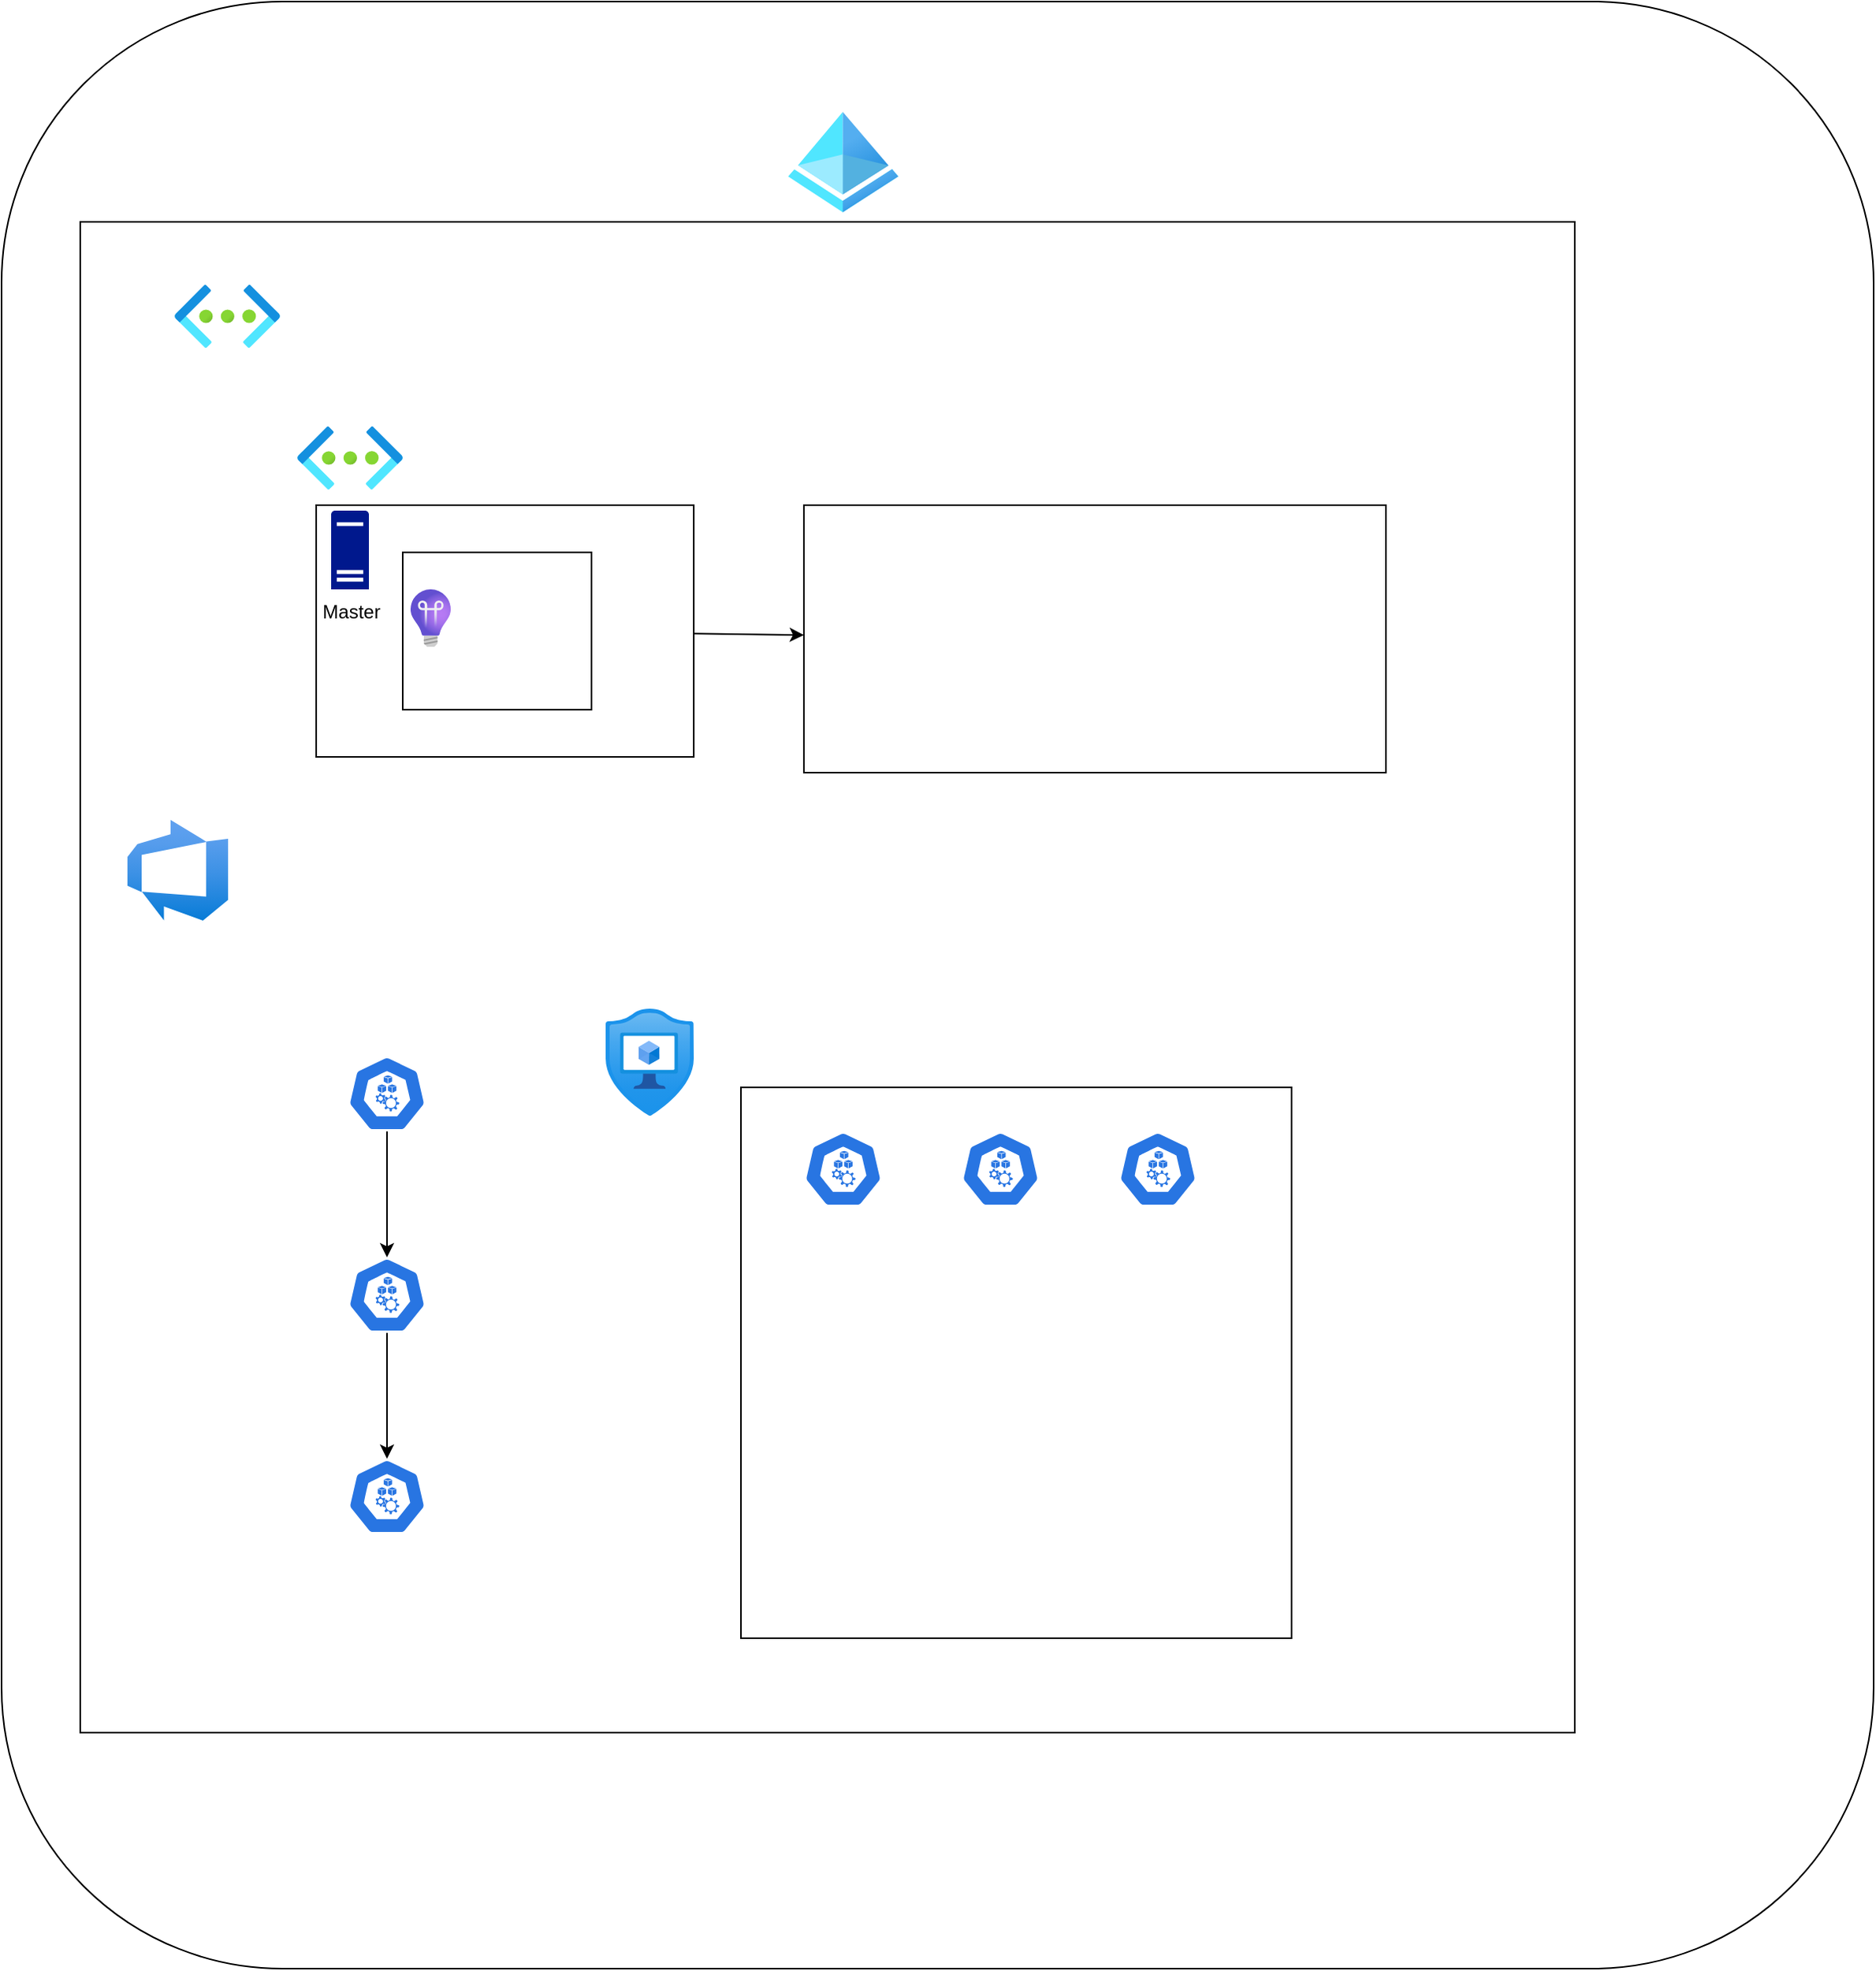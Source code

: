 <mxfile>
    <diagram id="VLPpwxPRVC2fZ2DQ4m8H" name="Page-1">
        <mxGraphModel dx="1514" dy="1117" grid="1" gridSize="10" guides="1" tooltips="1" connect="1" arrows="1" fold="1" page="1" pageScale="1" pageWidth="850" pageHeight="1100" math="0" shadow="0">
            <root>
                <mxCell id="0"/>
                <mxCell id="1" parent="0"/>
                <mxCell id="4" value="" style="rounded=1;whiteSpace=wrap;html=1;" parent="1" vertex="1">
                    <mxGeometry x="170" y="460" width="1190" height="1250" as="geometry"/>
                </mxCell>
                <mxCell id="6" value="" style="whiteSpace=wrap;html=1;" vertex="1" parent="1">
                    <mxGeometry x="220" y="600" width="950" height="960" as="geometry"/>
                </mxCell>
                <mxCell id="13" value="" style="edgeStyle=none;html=1;" edge="1" parent="1" source="7" target="11">
                    <mxGeometry relative="1" as="geometry"/>
                </mxCell>
                <mxCell id="7" value="" style="rounded=0;whiteSpace=wrap;html=1;" vertex="1" parent="1">
                    <mxGeometry x="370" y="780" width="240" height="160" as="geometry"/>
                </mxCell>
                <mxCell id="9" value="" style="rounded=0;whiteSpace=wrap;html=1;" vertex="1" parent="1">
                    <mxGeometry x="425" y="810" width="120" height="100" as="geometry"/>
                </mxCell>
                <mxCell id="11" value="" style="rounded=0;whiteSpace=wrap;html=1;" vertex="1" parent="1">
                    <mxGeometry x="680" y="780" width="370" height="170" as="geometry"/>
                </mxCell>
                <mxCell id="14" value="" style="aspect=fixed;html=1;points=[];align=center;image;fontSize=12;image=img/lib/azure2/networking/Virtual_Networks.svg;" vertex="1" parent="1">
                    <mxGeometry x="280" y="640" width="67" height="40" as="geometry"/>
                </mxCell>
                <mxCell id="15" value="" style="aspect=fixed;html=1;points=[];align=center;image;fontSize=12;image=img/lib/azure2/networking/Virtual_Networks.svg;" vertex="1" parent="1">
                    <mxGeometry x="358" y="730" width="67" height="40" as="geometry"/>
                </mxCell>
                <mxCell id="16" value="" style="aspect=fixed;html=1;points=[];align=center;image;fontSize=12;image=img/lib/azure2/devops/Azure_DevOps.svg;" vertex="1" parent="1">
                    <mxGeometry x="250" y="980" width="64" height="64" as="geometry"/>
                </mxCell>
                <mxCell id="17" value="" style="aspect=fixed;html=1;points=[];align=center;image;fontSize=12;image=img/lib/azure2/devops/Application_Insights.svg;" vertex="1" parent="1">
                    <mxGeometry x="430" y="833.5" width="25.49" height="36.5" as="geometry"/>
                </mxCell>
                <mxCell id="18" value="" style="aspect=fixed;html=1;points=[];align=center;image;fontSize=12;image=img/lib/azure2/security/Application_Security_Groups.svg;" vertex="1" parent="1">
                    <mxGeometry x="554" y="1100" width="56.0" height="68" as="geometry"/>
                </mxCell>
                <mxCell id="19" value="" style="aspect=fixed;html=1;points=[];align=center;image;fontSize=12;image=img/lib/azure2/identity/Azure_Active_Directory.svg;" vertex="1" parent="1">
                    <mxGeometry x="670" y="530" width="70" height="64" as="geometry"/>
                </mxCell>
                <mxCell id="23" value="" style="edgeStyle=none;html=1;" edge="1" parent="1" source="20" target="22">
                    <mxGeometry relative="1" as="geometry"/>
                </mxCell>
                <mxCell id="20" value="" style="sketch=0;html=1;dashed=0;whitespace=wrap;fillColor=#2875E2;strokeColor=#ffffff;points=[[0.005,0.63,0],[0.1,0.2,0],[0.9,0.2,0],[0.5,0,0],[0.995,0.63,0],[0.72,0.99,0],[0.5,1,0],[0.28,0.99,0]];shape=mxgraph.kubernetes.icon;prIcon=node" vertex="1" parent="1">
                    <mxGeometry x="390" y="1130" width="50" height="48" as="geometry"/>
                </mxCell>
                <mxCell id="21" value="Master" style="aspect=fixed;pointerEvents=1;shadow=0;dashed=0;html=1;strokeColor=none;labelPosition=center;verticalLabelPosition=bottom;verticalAlign=top;align=center;fillColor=#00188D;shape=mxgraph.mscae.enterprise.server_generic" vertex="1" parent="1">
                    <mxGeometry x="379.5" y="783.5" width="24" height="50" as="geometry"/>
                </mxCell>
                <mxCell id="25" value="" style="edgeStyle=none;html=1;" edge="1" parent="1" source="22" target="24">
                    <mxGeometry relative="1" as="geometry"/>
                </mxCell>
                <mxCell id="22" value="" style="sketch=0;html=1;dashed=0;whitespace=wrap;fillColor=#2875E2;strokeColor=#ffffff;points=[[0.005,0.63,0],[0.1,0.2,0],[0.9,0.2,0],[0.5,0,0],[0.995,0.63,0],[0.72,0.99,0],[0.5,1,0],[0.28,0.99,0]];shape=mxgraph.kubernetes.icon;prIcon=node" vertex="1" parent="1">
                    <mxGeometry x="390" y="1258" width="50" height="48" as="geometry"/>
                </mxCell>
                <mxCell id="24" value="" style="sketch=0;html=1;dashed=0;whitespace=wrap;fillColor=#2875E2;strokeColor=#ffffff;points=[[0.005,0.63,0],[0.1,0.2,0],[0.9,0.2,0],[0.5,0,0],[0.995,0.63,0],[0.72,0.99,0],[0.5,1,0],[0.28,0.99,0]];shape=mxgraph.kubernetes.icon;prIcon=node" vertex="1" parent="1">
                    <mxGeometry x="390" y="1386" width="50" height="48" as="geometry"/>
                </mxCell>
                <mxCell id="29" value="" style="whiteSpace=wrap;html=1;aspect=fixed;" vertex="1" parent="1">
                    <mxGeometry x="640" y="1150" width="350" height="350" as="geometry"/>
                </mxCell>
                <mxCell id="30" value="" style="sketch=0;html=1;dashed=0;whitespace=wrap;fillColor=#2875E2;strokeColor=#ffffff;points=[[0.005,0.63,0],[0.1,0.2,0],[0.9,0.2,0],[0.5,0,0],[0.995,0.63,0],[0.72,0.99,0],[0.5,1,0],[0.28,0.99,0]];shape=mxgraph.kubernetes.icon;prIcon=node" vertex="1" parent="1">
                    <mxGeometry x="680" y="1178" width="50" height="48" as="geometry"/>
                </mxCell>
                <mxCell id="31" value="" style="sketch=0;html=1;dashed=0;whitespace=wrap;fillColor=#2875E2;strokeColor=#ffffff;points=[[0.005,0.63,0],[0.1,0.2,0],[0.9,0.2,0],[0.5,0,0],[0.995,0.63,0],[0.72,0.99,0],[0.5,1,0],[0.28,0.99,0]];shape=mxgraph.kubernetes.icon;prIcon=node" vertex="1" parent="1">
                    <mxGeometry x="780" y="1178" width="50" height="48" as="geometry"/>
                </mxCell>
                <mxCell id="32" value="" style="sketch=0;html=1;dashed=0;whitespace=wrap;fillColor=#2875E2;strokeColor=#ffffff;points=[[0.005,0.63,0],[0.1,0.2,0],[0.9,0.2,0],[0.5,0,0],[0.995,0.63,0],[0.72,0.99,0],[0.5,1,0],[0.28,0.99,0]];shape=mxgraph.kubernetes.icon;prIcon=node" vertex="1" parent="1">
                    <mxGeometry x="880" y="1178" width="50" height="48" as="geometry"/>
                </mxCell>
            </root>
        </mxGraphModel>
    </diagram>
</mxfile>